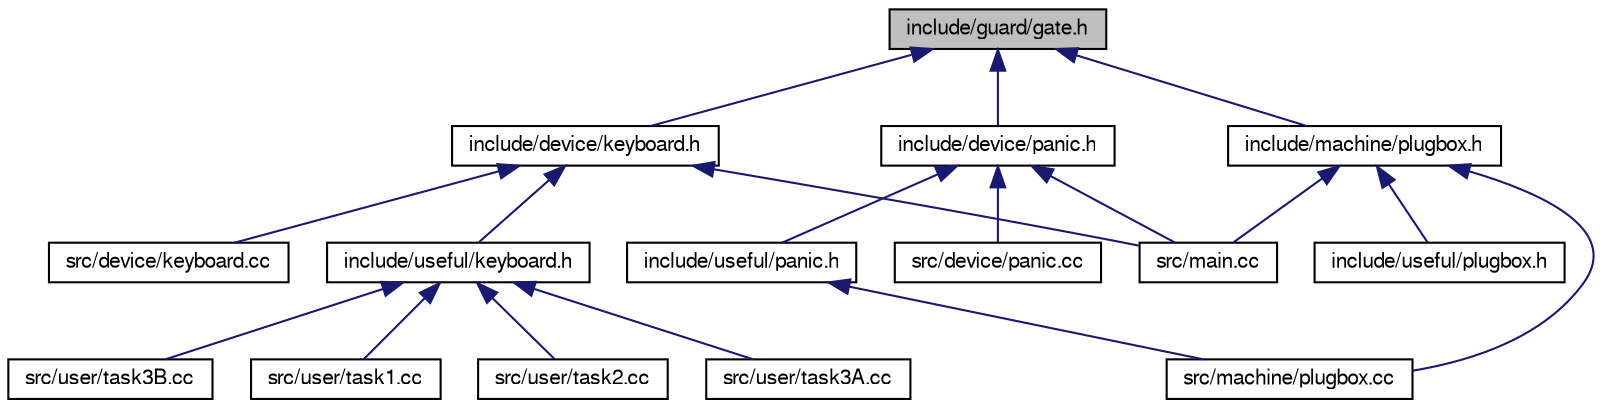 digraph "include/guard/gate.h"
{
  bgcolor="transparent";
  edge [fontname="FreeSans",fontsize="10",labelfontname="FreeSans",labelfontsize="10"];
  node [fontname="FreeSans",fontsize="10",shape=record];
  Node1 [label="include/guard/gate.h",height=0.2,width=0.4,color="black", fillcolor="grey75", style="filled" fontcolor="black"];
  Node1 -> Node2 [dir="back",color="midnightblue",fontsize="10",style="solid",fontname="FreeSans"];
  Node2 [label="include/device/keyboard.h",height=0.2,width=0.4,color="black",URL="$device_2keyboard_8h.html"];
  Node2 -> Node3 [dir="back",color="midnightblue",fontsize="10",style="solid",fontname="FreeSans"];
  Node3 [label="include/useful/keyboard.h",height=0.2,width=0.4,color="black",URL="$useful_2keyboard_8h.html"];
  Node3 -> Node4 [dir="back",color="midnightblue",fontsize="10",style="solid",fontname="FreeSans"];
  Node4 [label="src/user/task1.cc",height=0.2,width=0.4,color="black",URL="$task1_8cc.html"];
  Node3 -> Node5 [dir="back",color="midnightblue",fontsize="10",style="solid",fontname="FreeSans"];
  Node5 [label="src/user/task2.cc",height=0.2,width=0.4,color="black",URL="$task2_8cc.html"];
  Node3 -> Node6 [dir="back",color="midnightblue",fontsize="10",style="solid",fontname="FreeSans"];
  Node6 [label="src/user/task3A.cc",height=0.2,width=0.4,color="black",URL="$task3A_8cc.html"];
  Node3 -> Node7 [dir="back",color="midnightblue",fontsize="10",style="solid",fontname="FreeSans"];
  Node7 [label="src/user/task3B.cc",height=0.2,width=0.4,color="black",URL="$task3B_8cc.html"];
  Node2 -> Node8 [dir="back",color="midnightblue",fontsize="10",style="solid",fontname="FreeSans"];
  Node8 [label="src/device/keyboard.cc",height=0.2,width=0.4,color="black",URL="$keyboard_8cc.html"];
  Node2 -> Node9 [dir="back",color="midnightblue",fontsize="10",style="solid",fontname="FreeSans"];
  Node9 [label="src/main.cc",height=0.2,width=0.4,color="black",URL="$main_8cc.html",tooltip="Grunddatei von OOStuBS."];
  Node1 -> Node10 [dir="back",color="midnightblue",fontsize="10",style="solid",fontname="FreeSans"];
  Node10 [label="include/device/panic.h",height=0.2,width=0.4,color="black",URL="$device_2panic_8h.html"];
  Node10 -> Node11 [dir="back",color="midnightblue",fontsize="10",style="solid",fontname="FreeSans"];
  Node11 [label="include/useful/panic.h",height=0.2,width=0.4,color="black",URL="$useful_2panic_8h.html"];
  Node11 -> Node12 [dir="back",color="midnightblue",fontsize="10",style="solid",fontname="FreeSans"];
  Node12 [label="src/machine/plugbox.cc",height=0.2,width=0.4,color="black",URL="$plugbox_8cc.html"];
  Node10 -> Node13 [dir="back",color="midnightblue",fontsize="10",style="solid",fontname="FreeSans"];
  Node13 [label="src/device/panic.cc",height=0.2,width=0.4,color="black",URL="$panic_8cc.html"];
  Node10 -> Node9 [dir="back",color="midnightblue",fontsize="10",style="solid",fontname="FreeSans"];
  Node1 -> Node14 [dir="back",color="midnightblue",fontsize="10",style="solid",fontname="FreeSans"];
  Node14 [label="include/machine/plugbox.h",height=0.2,width=0.4,color="black",URL="$machine_2plugbox_8h.html"];
  Node14 -> Node15 [dir="back",color="midnightblue",fontsize="10",style="solid",fontname="FreeSans"];
  Node15 [label="include/useful/plugbox.h",height=0.2,width=0.4,color="black",URL="$useful_2plugbox_8h.html"];
  Node14 -> Node12 [dir="back",color="midnightblue",fontsize="10",style="solid",fontname="FreeSans"];
  Node14 -> Node9 [dir="back",color="midnightblue",fontsize="10",style="solid",fontname="FreeSans"];
}
